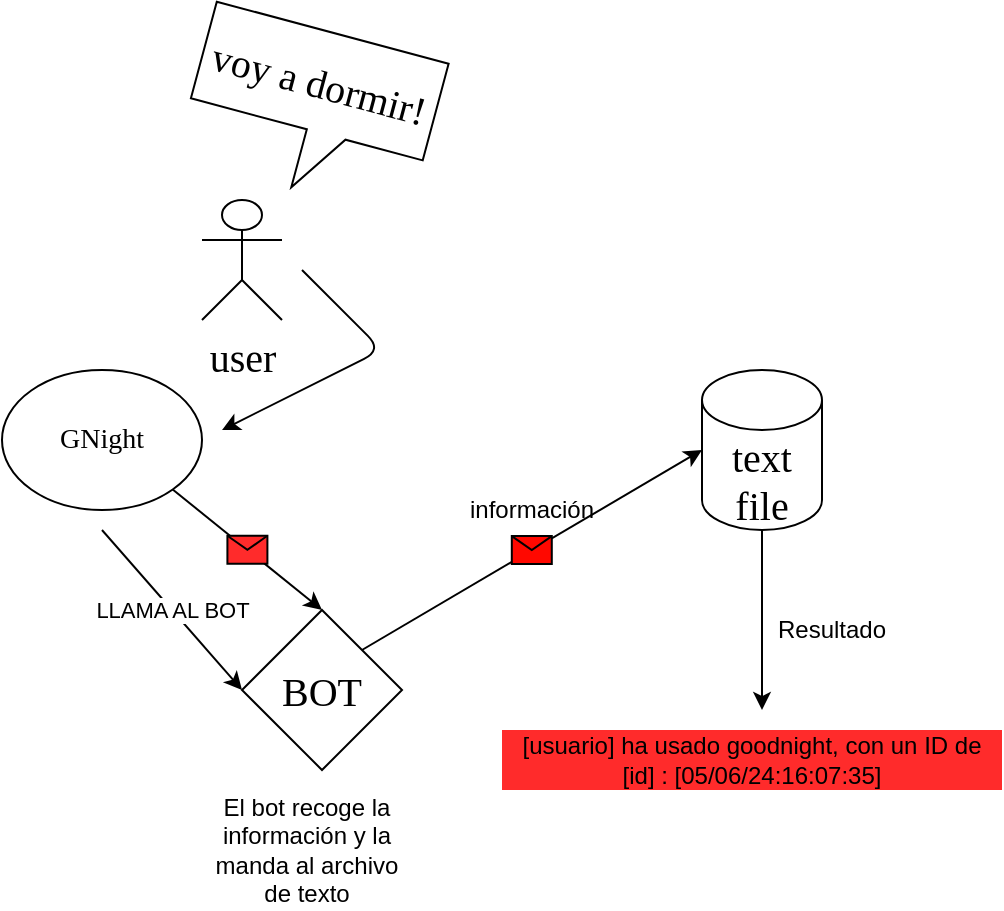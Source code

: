 <mxfile>
    <diagram id="KMvKKpESlZj7ENaOPNvA" name="Page-1">
        <mxGraphModel dx="810" dy="607" grid="1" gridSize="10" guides="1" tooltips="1" connect="1" arrows="1" fold="1" page="1" pageScale="1" pageWidth="850" pageHeight="1100" math="0" shadow="0">
            <root>
                <mxCell id="0"/>
                <mxCell id="1" parent="0"/>
                <mxCell id="2" value="&lt;font face=&quot;Verdana&quot;&gt;&lt;span style=&quot;font-size: 14px;&quot;&gt;GNight&lt;/span&gt;&lt;br&gt;&lt;/font&gt;" style="ellipse;whiteSpace=wrap;html=1;" parent="1" vertex="1">
                    <mxGeometry x="270" y="250" width="100" height="70" as="geometry"/>
                </mxCell>
                <mxCell id="107" style="edgeStyle=none;html=1;" parent="1" edge="1">
                    <mxGeometry relative="1" as="geometry">
                        <mxPoint x="380" y="280" as="targetPoint"/>
                        <mxPoint x="420" y="200" as="sourcePoint"/>
                        <Array as="points">
                            <mxPoint x="460" y="240"/>
                        </Array>
                    </mxGeometry>
                </mxCell>
                <mxCell id="10" value="user" style="shape=umlActor;verticalLabelPosition=bottom;verticalAlign=top;html=1;outlineConnect=0;fontFamily=Verdana;fontSize=20;" parent="1" vertex="1">
                    <mxGeometry x="370" y="165" width="40" height="60" as="geometry"/>
                </mxCell>
                <mxCell id="33" style="edgeStyle=none;html=1;exitX=0.5;exitY=1;exitDx=0;exitDy=0;exitPerimeter=0;fontFamily=Verdana;fontSize=14;" parent="1" source="15" edge="1">
                    <mxGeometry relative="1" as="geometry">
                        <mxPoint x="650" y="420" as="targetPoint"/>
                    </mxGeometry>
                </mxCell>
                <mxCell id="15" value="" style="shape=cylinder3;whiteSpace=wrap;html=1;boundedLbl=1;backgroundOutline=1;size=15;fontFamily=Verdana;fontSize=20;" parent="1" vertex="1">
                    <mxGeometry x="620" y="250" width="60" height="80" as="geometry"/>
                </mxCell>
                <mxCell id="16" value="text&lt;br&gt;file" style="text;html=1;strokeColor=none;fillColor=none;align=center;verticalAlign=middle;whiteSpace=wrap;rounded=0;fontFamily=Verdana;fontSize=20;" parent="1" vertex="1">
                    <mxGeometry x="620" y="290" width="60" height="30" as="geometry"/>
                </mxCell>
                <mxCell id="23" value="BOT" style="rhombus;whiteSpace=wrap;html=1;fontFamily=Verdana;fontSize=20;" parent="1" vertex="1">
                    <mxGeometry x="390" y="370" width="80" height="80" as="geometry"/>
                </mxCell>
                <mxCell id="26" value="voy a dormir!" style="shape=callout;whiteSpace=wrap;html=1;perimeter=calloutPerimeter;fontFamily=Verdana;fontSize=20;rotation=15;" parent="1" vertex="1">
                    <mxGeometry x="365" y="80" width="120" height="80" as="geometry"/>
                </mxCell>
                <mxCell id="35" value="" style="endArrow=classic;html=1;fontFamily=Verdana;fontSize=14;exitX=1;exitY=0;exitDx=0;exitDy=0;entryX=0;entryY=0;entryDx=0;entryDy=0;" parent="1" source="23" target="16" edge="1">
                    <mxGeometry relative="1" as="geometry">
                        <mxPoint x="500" y="200" as="sourcePoint"/>
                        <mxPoint x="600" y="200" as="targetPoint"/>
                    </mxGeometry>
                </mxCell>
                <mxCell id="36" value="" style="shape=message;html=1;outlineConnect=0;fontFamily=Verdana;fontSize=14;fillColor=#FF0800;fontColor=#ffffff;strokeColor=default;" parent="35" vertex="1">
                    <mxGeometry width="20" height="14" relative="1" as="geometry">
                        <mxPoint x="-10" y="-7" as="offset"/>
                    </mxGeometry>
                </mxCell>
                <mxCell id="112" value="[usuario] ha usado goodnight, con un ID de [id] : [05/06/24:16:07:35]" style="text;html=1;strokeColor=none;fillColor=#FF2B2B;align=center;verticalAlign=middle;whiteSpace=wrap;rounded=0;" vertex="1" parent="1">
                    <mxGeometry x="520" y="430" width="250" height="30" as="geometry"/>
                </mxCell>
                <mxCell id="114" value="El bot recoge la información y la manda al archivo de texto" style="text;html=1;strokeColor=none;fillColor=none;align=center;verticalAlign=middle;whiteSpace=wrap;rounded=0;" vertex="1" parent="1">
                    <mxGeometry x="370" y="470" width="105" height="40" as="geometry"/>
                </mxCell>
                <mxCell id="115" value="información" style="text;html=1;strokeColor=none;fillColor=none;align=center;verticalAlign=middle;whiteSpace=wrap;rounded=0;" vertex="1" parent="1">
                    <mxGeometry x="510" y="300" width="50" height="40" as="geometry"/>
                </mxCell>
                <mxCell id="116" value="Resultado" style="text;html=1;strokeColor=none;fillColor=none;align=center;verticalAlign=middle;whiteSpace=wrap;rounded=0;" vertex="1" parent="1">
                    <mxGeometry x="660" y="360" width="50" height="40" as="geometry"/>
                </mxCell>
                <mxCell id="119" value="" style="endArrow=classic;html=1;entryX=0;entryY=0.5;entryDx=0;entryDy=0;" edge="1" parent="1" target="23">
                    <mxGeometry relative="1" as="geometry">
                        <mxPoint x="320" y="330" as="sourcePoint"/>
                        <mxPoint x="520" y="260" as="targetPoint"/>
                    </mxGeometry>
                </mxCell>
                <mxCell id="120" value="LLAMA AL BOT" style="edgeLabel;resizable=0;html=1;align=center;verticalAlign=middle;fillColor=#FF2B2B;" connectable="0" vertex="1" parent="119">
                    <mxGeometry relative="1" as="geometry"/>
                </mxCell>
                <mxCell id="121" value="" style="endArrow=classic;html=1;exitX=1;exitY=1;exitDx=0;exitDy=0;entryX=0.5;entryY=0;entryDx=0;entryDy=0;" edge="1" parent="1" source="2" target="23">
                    <mxGeometry relative="1" as="geometry">
                        <mxPoint x="420" y="260" as="sourcePoint"/>
                        <mxPoint x="520" y="260" as="targetPoint"/>
                    </mxGeometry>
                </mxCell>
                <mxCell id="122" value="" style="shape=message;html=1;outlineConnect=0;fillColor=#FF2B2B;" vertex="1" parent="121">
                    <mxGeometry width="20" height="14" relative="1" as="geometry">
                        <mxPoint x="-10" y="-7" as="offset"/>
                    </mxGeometry>
                </mxCell>
            </root>
        </mxGraphModel>
    </diagram>
</mxfile>